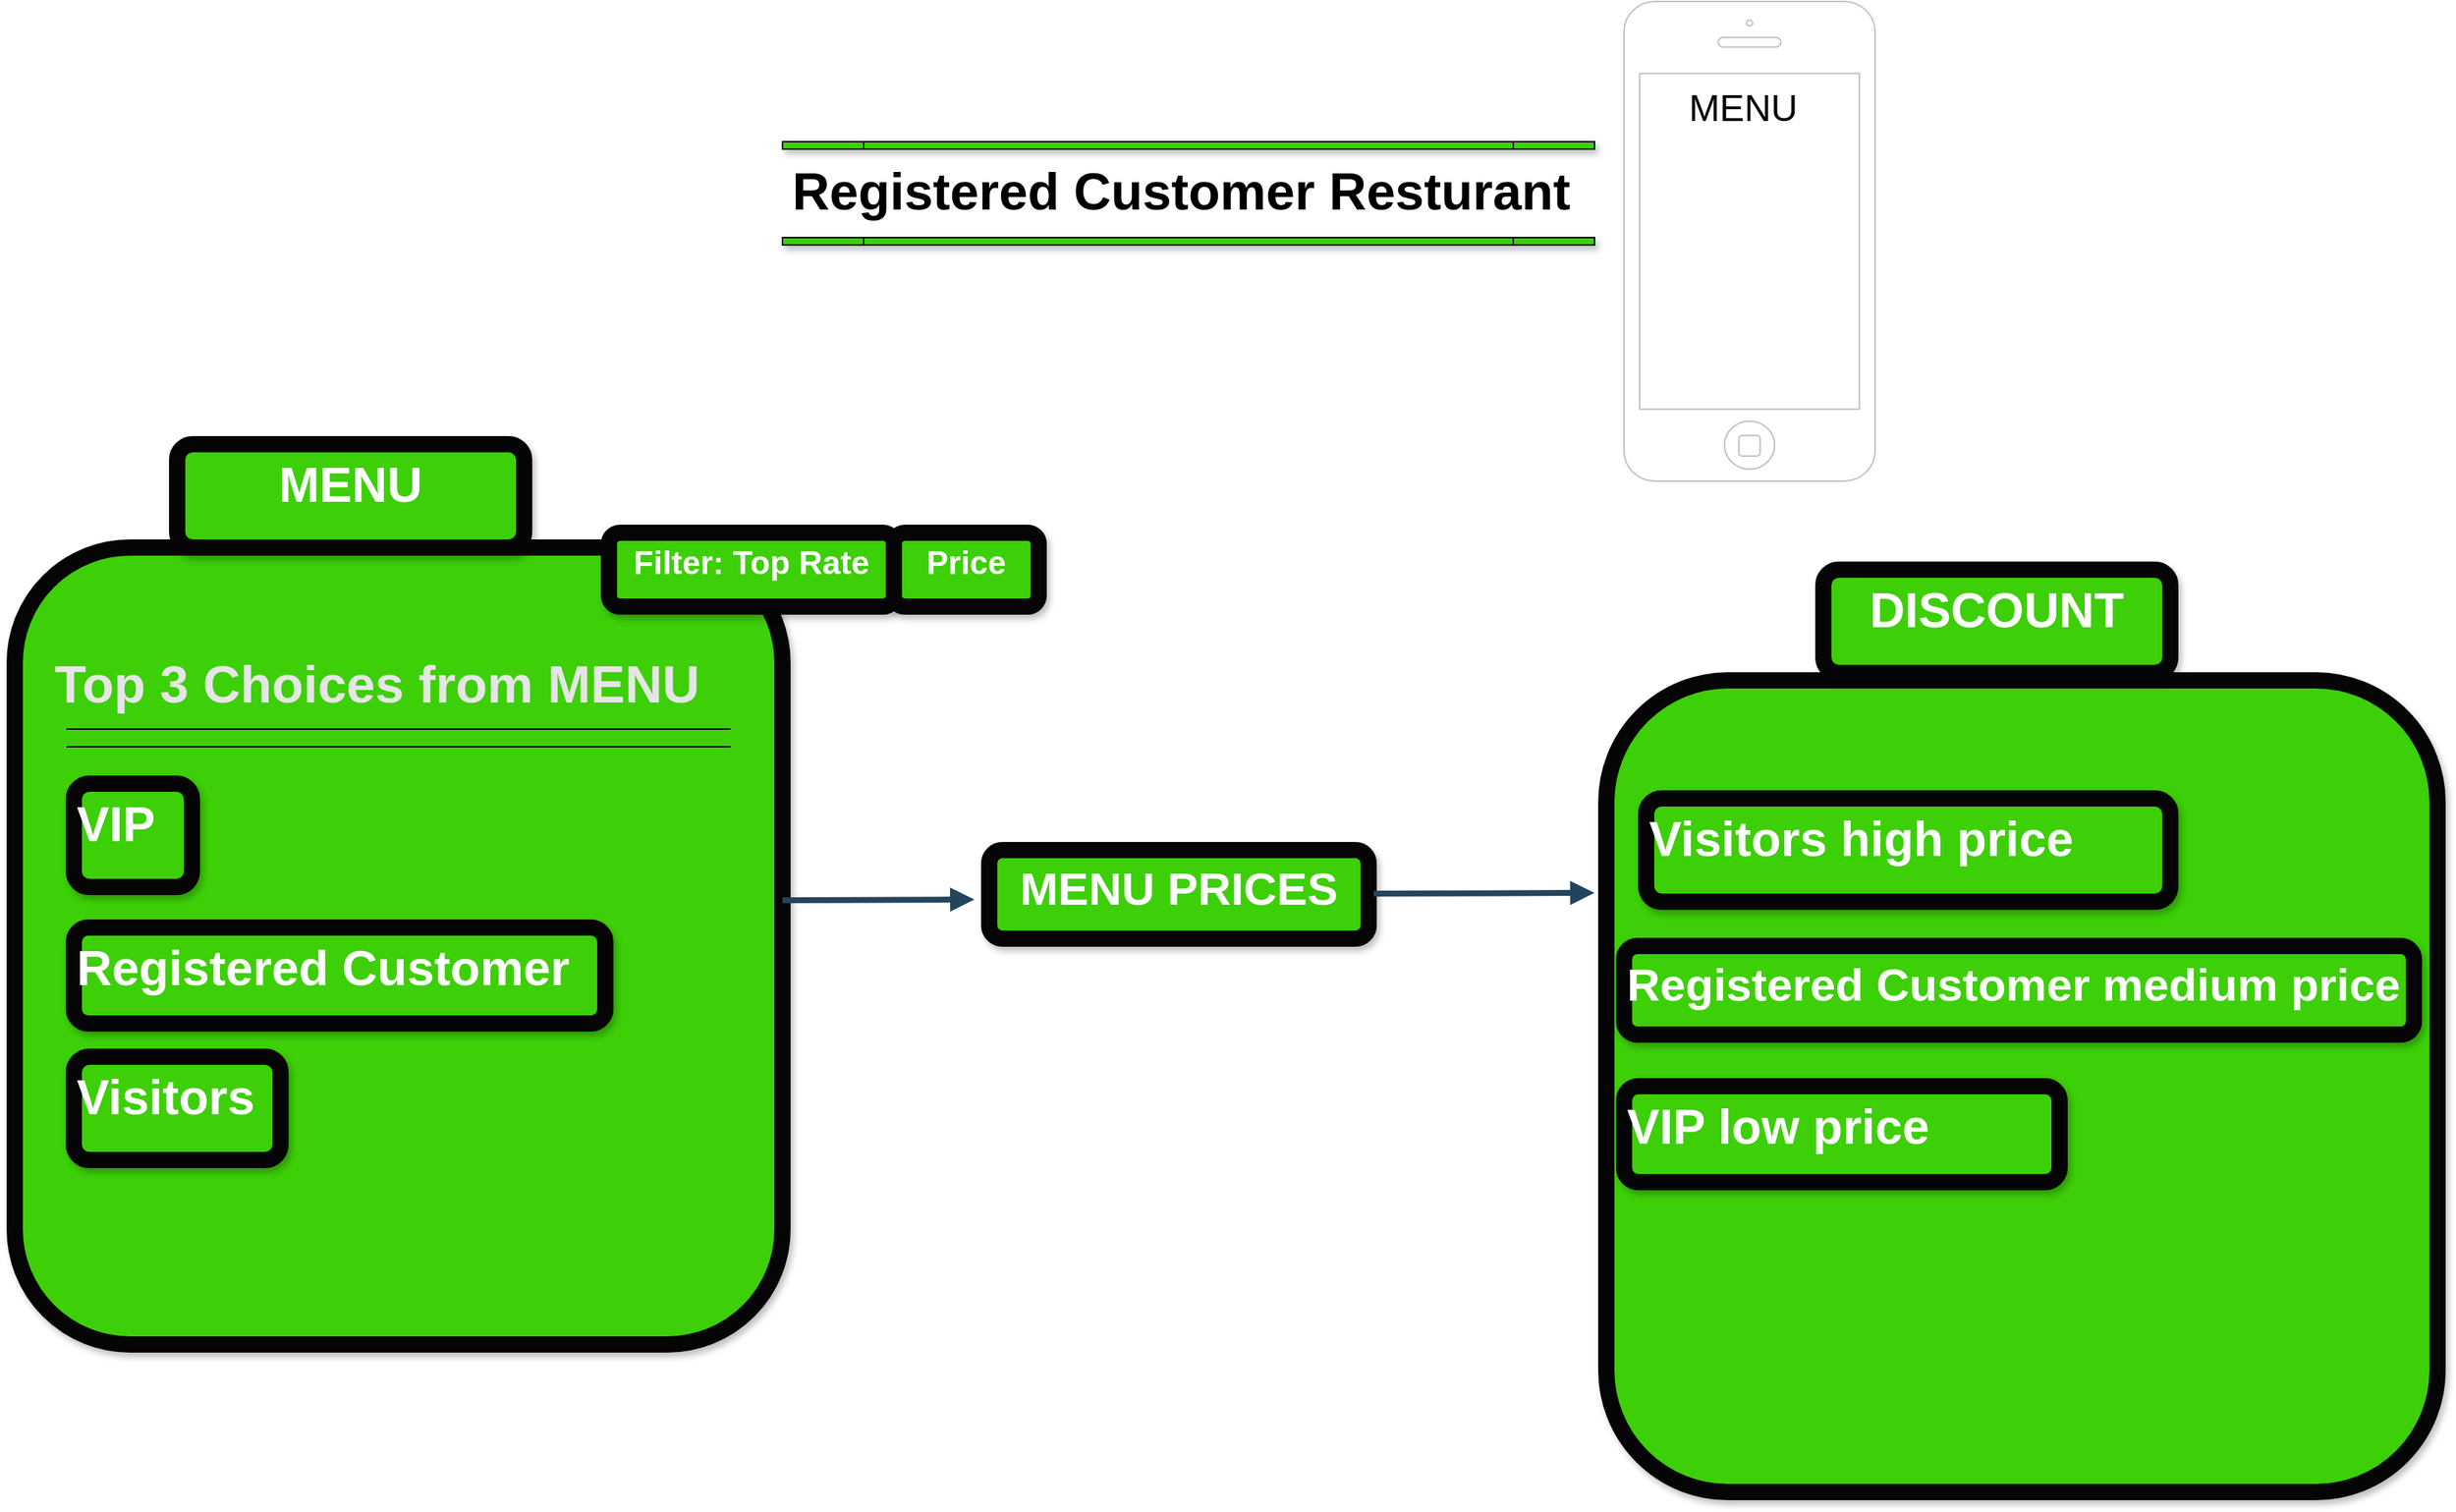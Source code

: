 <mxfile version="12.1.4" type="google" pages="1"><diagram name="Page-1" id="97916047-d0de-89f5-080d-49f4d83e522f"><mxGraphModel dx="3377.5" dy="890" grid="1" gridSize="10" guides="1" tooltips="1" connect="1" arrows="1" fold="1" page="1" pageScale="1.5" pageWidth="1169" pageHeight="827" background="#ffffff" math="0" shadow="0"><root><mxCell id="0"/><mxCell id="1" parent="0"/><mxCell id="7s2fZYayWNL9MRrDXXHH-33" value=" &#10;&#10;&#10;&#10;&#10;  &#10;  " style="rounded=1;fillColor=#3DCF08;strokeColor=#050505;shadow=1;gradientColor=none;fontStyle=1;fontColor=#FFFFFF;fontSize=35;strokeWidth=11;perimeterSpacing=3;verticalAlign=middle;horizontal=1;align=left;" vertex="1" parent="1"><mxGeometry x="-1660" y="440" width="520" height="540" as="geometry"/></mxCell><mxCell id="7s2fZYayWNL9MRrDXXHH-39" value="" style="edgeStyle=elbowEdgeStyle;elbow=vertical;strokeWidth=4;endArrow=block;endFill=1;fontStyle=1;strokeColor=#23445D;fontSize=13;spacing=6;spacingRight=1;" edge="1" parent="1"><mxGeometry x="-1942" y="551" width="100" height="100" as="geometry"><mxPoint x="-1140" y="679" as="sourcePoint"/><mxPoint x="-1010" y="679" as="targetPoint"/><Array as="points"><mxPoint x="-912" y="678.5"/><mxPoint x="-1062" y="678.5"/></Array></mxGeometry></mxCell><mxCell id="7s2fZYayWNL9MRrDXXHH-47" value="" style="rounded=1;fillColor=#3DCF08;strokeColor=#050505;shadow=1;gradientColor=none;fontStyle=1;fontColor=#FFFFFF;fontSize=27;strokeWidth=11;perimeterSpacing=3;verticalAlign=middle;horizontal=1;align=center;labelBackgroundColor=none;labelBorderColor=none;labelPosition=center;verticalLabelPosition=middle;" vertex="1" parent="1"><mxGeometry x="-582" y="530" width="563" height="550" as="geometry"/></mxCell><mxCell id="7s2fZYayWNL9MRrDXXHH-52" value="&lt;h1 style=&quot;font-size: 35px&quot;&gt;Registered Customer Resturant&amp;nbsp;&lt;/h1&gt;" style="text;html=1;strokeColor=none;fillColor=none;spacing=5;spacingTop=-20;whiteSpace=wrap;overflow=hidden;rounded=0;labelBackgroundColor=none;fontSize=27;align=center;" vertex="1" parent="1"><mxGeometry x="-1140" y="165" width="550" height="110" as="geometry"/></mxCell><mxCell id="7s2fZYayWNL9MRrDXXHH-56" value="" style="shape=process;whiteSpace=wrap;html=1;backgroundOutline=1;labelBackgroundColor=none;strokeColor=#050505;fillColor=#3DCF08;fontSize=27;align=center;shadow=1;" vertex="1" parent="1"><mxGeometry x="-1140" y="165" width="550" height="5" as="geometry"/></mxCell><mxCell id="7s2fZYayWNL9MRrDXXHH-57" value="" style="shape=process;whiteSpace=wrap;html=1;backgroundOutline=1;labelBackgroundColor=none;strokeColor=#050505;fillColor=#3DCF08;fontSize=27;align=center;shadow=1;" vertex="1" parent="1"><mxGeometry x="-1140" y="230" width="550" height="5" as="geometry"/></mxCell><mxCell id="7s2fZYayWNL9MRrDXXHH-61" value="" style="html=1;verticalLabelPosition=bottom;labelBackgroundColor=#ffffff;verticalAlign=top;shadow=0;dashed=0;strokeWidth=1;shape=mxgraph.ios7.misc.iphone;fillColor=#ffffff;strokeColor=#c0c0c0;fontSize=25;align=center;" vertex="1" parent="1"><mxGeometry x="-570" y="70" width="170" height="325" as="geometry"/></mxCell><mxCell id="7s2fZYayWNL9MRrDXXHH-62" value="&lt;font style=&quot;font-size: 25px&quot;&gt;&amp;nbsp;MENU&lt;/font&gt;" style="text;html=1;fontSize=25;" vertex="1" parent="1"><mxGeometry x="-535" y="120" width="100" height="60" as="geometry"/></mxCell><mxCell id="7s2fZYayWNL9MRrDXXHH-65" value="Filter: Top Rate" style="rounded=1;fillColor=#3DCF08;strokeColor=#050505;shadow=1;gradientColor=none;fontStyle=1;fontColor=#FFFFFF;fontSize=22;strokeWidth=11;perimeterSpacing=3;verticalAlign=top;horizontal=1;align=center;" vertex="1" parent="1"><mxGeometry x="-1257.5" y="430" width="193" height="50" as="geometry"/></mxCell><mxCell id="7s2fZYayWNL9MRrDXXHH-74" value="MENU" style="rounded=1;fillColor=#3DCF08;strokeColor=#050505;shadow=1;gradientColor=none;fontStyle=1;fontColor=#FFFFFF;fontSize=33;strokeWidth=11;perimeterSpacing=3;verticalAlign=top;horizontal=1;" vertex="1" parent="1"><mxGeometry x="-1550" y="370" width="235" height="70" as="geometry"/></mxCell><mxCell id="7s2fZYayWNL9MRrDXXHH-75" value="VIP &#10;" style="rounded=1;fillColor=#3DCF08;strokeColor=#050505;shadow=1;gradientColor=none;fontStyle=1;fontColor=#FFFFFF;fontSize=33;strokeWidth=11;perimeterSpacing=3;verticalAlign=top;horizontal=1;align=left;" vertex="1" parent="1"><mxGeometry x="-1620" y="600" width="80" height="70" as="geometry"/></mxCell><mxCell id="7s2fZYayWNL9MRrDXXHH-76" value="Visitors" style="rounded=1;fillColor=#3DCF08;strokeColor=#050505;shadow=1;gradientColor=none;fontStyle=1;fontColor=#FFFFFF;fontSize=33;strokeWidth=11;perimeterSpacing=3;verticalAlign=top;horizontal=1;align=left;" vertex="1" parent="1"><mxGeometry x="-1620" y="785" width="140" height="70" as="geometry"/></mxCell><mxCell id="7s2fZYayWNL9MRrDXXHH-77" value="Price" style="rounded=1;fillColor=#3DCF08;strokeColor=#050505;shadow=1;gradientColor=none;fontStyle=1;fontColor=#FFFFFF;fontSize=22;strokeWidth=11;perimeterSpacing=3;verticalAlign=top;horizontal=1;align=center;" vertex="1" parent="1"><mxGeometry x="-1064.5" y="430" width="98" height="50" as="geometry"/></mxCell><mxCell id="7s2fZYayWNL9MRrDXXHH-78" value="Registered Customer" style="rounded=1;fillColor=#3DCF08;strokeColor=#050505;shadow=1;gradientColor=none;fontStyle=1;fontColor=#FFFFFF;fontSize=33;strokeWidth=11;perimeterSpacing=3;verticalAlign=top;horizontal=1;align=left;" vertex="1" parent="1"><mxGeometry x="-1620" y="697.5" width="360" height="65" as="geometry"/></mxCell><mxCell id="7s2fZYayWNL9MRrDXXHH-79" value="MENU PRICES" style="rounded=1;fillColor=#3DCF08;strokeColor=#050505;shadow=1;gradientColor=none;fontStyle=1;fontColor=#FFFFFF;fontSize=31;strokeWidth=11;perimeterSpacing=3;verticalAlign=top;horizontal=1;" vertex="1" parent="1"><mxGeometry x="-1000" y="645" width="257" height="60" as="geometry"/></mxCell><mxCell id="7s2fZYayWNL9MRrDXXHH-80" value="DISCOUNT" style="rounded=1;fillColor=#3DCF08;strokeColor=#050505;shadow=1;gradientColor=none;fontStyle=1;fontColor=#FFFFFF;fontSize=33;strokeWidth=11;perimeterSpacing=3;verticalAlign=top;horizontal=1;" vertex="1" parent="1"><mxGeometry x="-435" y="455" width="235" height="70" as="geometry"/></mxCell><mxCell id="7s2fZYayWNL9MRrDXXHH-81" value="" style="edgeStyle=elbowEdgeStyle;elbow=vertical;strokeWidth=4;endArrow=block;endFill=1;fontStyle=1;strokeColor=#23445D;fontSize=13;spacing=6;spacingRight=1;" edge="1" parent="1"><mxGeometry x="-1541.5" y="546.5" width="100" height="100" as="geometry"><mxPoint x="-739.5" y="674.5" as="sourcePoint"/><mxPoint x="-590" y="674.5" as="targetPoint"/><Array as="points"><mxPoint x="-661.5" y="674"/></Array></mxGeometry></mxCell><mxCell id="7s2fZYayWNL9MRrDXXHH-82" value="VIP low price" style="rounded=1;fillColor=#3DCF08;strokeColor=#050505;shadow=1;gradientColor=none;fontStyle=1;fontColor=#FFFFFF;fontSize=33;strokeWidth=11;perimeterSpacing=3;verticalAlign=top;horizontal=1;align=left;" vertex="1" parent="1"><mxGeometry x="-570" y="805" width="295" height="65" as="geometry"/></mxCell><mxCell id="7s2fZYayWNL9MRrDXXHH-83" value="Registered Customer medium price " style="rounded=1;fillColor=#3DCF08;strokeColor=#050505;shadow=1;gradientColor=none;fontStyle=1;fontColor=#FFFFFF;fontSize=31;strokeWidth=11;perimeterSpacing=3;verticalAlign=top;horizontal=1;align=left;" vertex="1" parent="1"><mxGeometry x="-570" y="710" width="535" height="60" as="geometry"/></mxCell><mxCell id="7s2fZYayWNL9MRrDXXHH-84" value="Visitors high price" style="rounded=1;fillColor=#3DCF08;strokeColor=#050505;shadow=1;gradientColor=none;fontStyle=1;fontColor=#FFFFFF;fontSize=33;strokeWidth=11;perimeterSpacing=3;verticalAlign=top;horizontal=1;align=left;" vertex="1" parent="1"><mxGeometry x="-555" y="610" width="355" height="70" as="geometry"/></mxCell><mxCell id="7s2fZYayWNL9MRrDXXHH-89" value="&lt;font style=&quot;font-size: 35px&quot; color=&quot;#e6e6e6&quot;&gt;&lt;b&gt;Top 3 Choices from MENU&lt;/b&gt;&lt;/font&gt;" style="text;html=1;fontSize=31;" vertex="1" parent="1"><mxGeometry x="-1635" y="505" width="390" height="50" as="geometry"/></mxCell><mxCell id="7s2fZYayWNL9MRrDXXHH-98" value="" style="shape=link;html=1;fontSize=31;width=12;" edge="1" parent="1"><mxGeometry width="50" height="50" relative="1" as="geometry"><mxPoint x="-1625" y="569" as="sourcePoint"/><mxPoint x="-1175" y="569" as="targetPoint"/></mxGeometry></mxCell></root></mxGraphModel></diagram></mxfile>